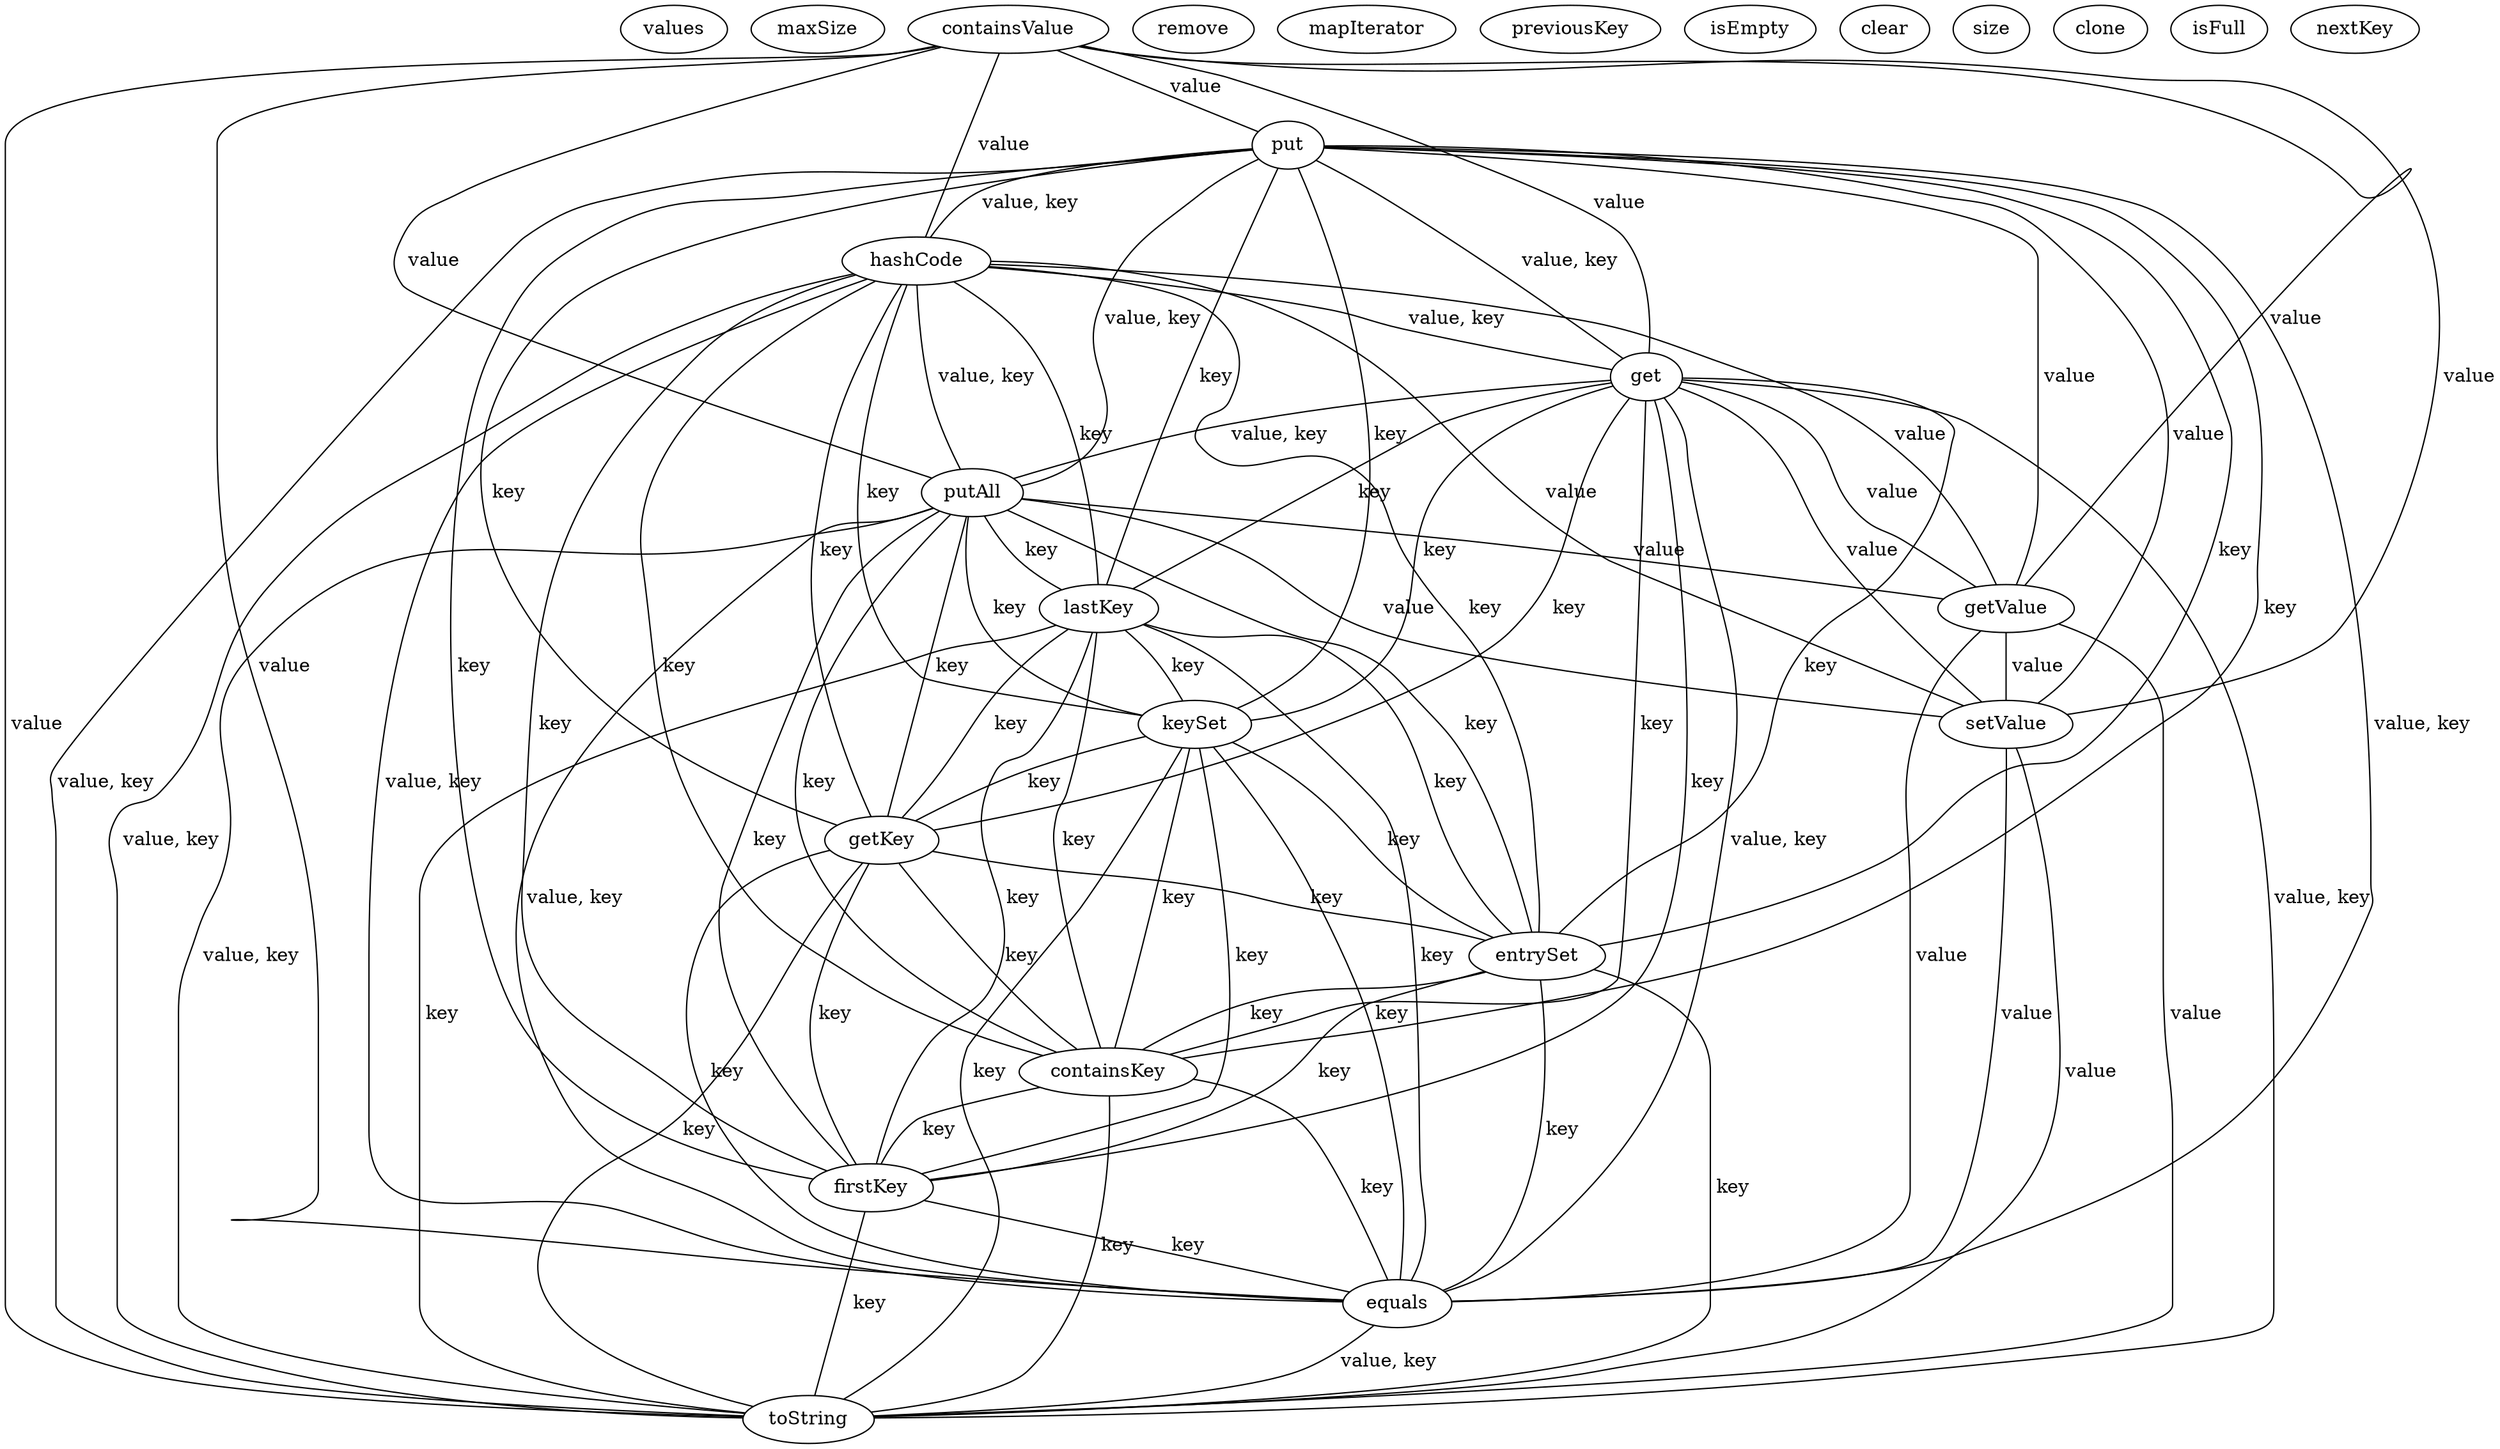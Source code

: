 digraph G {
values;
maxSize;
containsValue;
put;
remove;
mapIterator;
hashCode;
get;
putAll;
lastKey;
keySet;
getKey;
previousKey;
entrySet;
containsKey;
isEmpty;
clear;
getValue;
size;
firstKey;
setValue;
equals;
clone;
toString;
isFull;
nextKey;
getKey -> entrySet [label=" key", dir=none];
getKey -> containsKey [label=" key", dir=none];
getKey -> firstKey [label=" key", dir=none];
getKey -> equals [label=" key", dir=none];
getKey -> toString [label=" key", dir=none];
entrySet -> containsKey [label=" key", dir=none];
entrySet -> firstKey [label=" key", dir=none];
entrySet -> equals [label=" key", dir=none];
entrySet -> toString [label=" key", dir=none];
containsKey -> firstKey [label=" key", dir=none];
containsKey -> equals [label=" key", dir=none];
containsKey -> toString [label=" key", dir=none];
containsValue -> getValue [label=" value", dir=none];
containsValue -> hashCode [label=" value", dir=none];
containsValue -> get [label=" value", dir=none];
containsValue -> putAll [label=" value", dir=none];
containsValue -> setValue [label=" value", dir=none];
containsValue -> equals [label=" value", dir=none];
containsValue -> toString [label=" value", dir=none];
containsValue -> put [label=" value", dir=none];
put -> getKey [label=" key", dir=none];
put -> entrySet [label=" key", dir=none];
put -> containsKey [label=" key", dir=none];
put -> getValue [label=" value", dir=none];
put -> hashCode [label=" value, key", dir=none];
put -> firstKey [label=" key", dir=none];
put -> get [label=" value, key", dir=none];
put -> putAll [label=" value, key", dir=none];
put -> setValue [label=" value", dir=none];
put -> equals [label=" value, key", dir=none];
put -> lastKey [label=" key", dir=none];
put -> toString [label=" value, key", dir=none];
put -> keySet [label=" key", dir=none];
getValue -> setValue [label=" value", dir=none];
getValue -> equals [label=" value", dir=none];
getValue -> toString [label=" value", dir=none];
hashCode -> getKey [label=" key", dir=none];
hashCode -> getValue [label=" value", dir=none];
hashCode -> entrySet [label=" key", dir=none];
hashCode -> containsKey [label=" key", dir=none];
hashCode -> firstKey [label=" key", dir=none];
hashCode -> get [label=" value, key", dir=none];
hashCode -> putAll [label=" value, key", dir=none];
hashCode -> setValue [label=" value", dir=none];
hashCode -> equals [label=" value, key", dir=none];
hashCode -> lastKey [label=" key", dir=none];
hashCode -> toString [label=" value, key", dir=none];
hashCode -> keySet [label=" key", dir=none];
firstKey -> equals [label=" key", dir=none];
firstKey -> toString [label=" key", dir=none];
get -> getKey [label=" key", dir=none];
get -> getValue [label=" value", dir=none];
get -> entrySet [label=" key", dir=none];
get -> containsKey [label=" key", dir=none];
get -> firstKey [label=" key", dir=none];
get -> putAll [label=" value, key", dir=none];
get -> setValue [label=" value", dir=none];
get -> equals [label=" value, key", dir=none];
get -> lastKey [label=" key", dir=none];
get -> toString [label=" value, key", dir=none];
get -> keySet [label=" key", dir=none];
putAll -> getKey [label=" key", dir=none];
putAll -> getValue [label=" value", dir=none];
putAll -> entrySet [label=" key", dir=none];
putAll -> containsKey [label=" key", dir=none];
putAll -> firstKey [label=" key", dir=none];
putAll -> setValue [label=" value", dir=none];
putAll -> equals [label=" value, key", dir=none];
putAll -> lastKey [label=" key", dir=none];
putAll -> toString [label=" value, key", dir=none];
putAll -> keySet [label=" key", dir=none];
setValue -> equals [label=" value", dir=none];
setValue -> toString [label=" value", dir=none];
equals -> toString [label=" value, key", dir=none];
lastKey -> getKey [label=" key", dir=none];
lastKey -> entrySet [label=" key", dir=none];
lastKey -> containsKey [label=" key", dir=none];
lastKey -> firstKey [label=" key", dir=none];
lastKey -> equals [label=" key", dir=none];
lastKey -> toString [label=" key", dir=none];
lastKey -> keySet [label=" key", dir=none];
keySet -> getKey [label=" key", dir=none];
keySet -> entrySet [label=" key", dir=none];
keySet -> containsKey [label=" key", dir=none];
keySet -> firstKey [label=" key", dir=none];
keySet -> equals [label=" key", dir=none];
keySet -> toString [label=" key", dir=none];
}